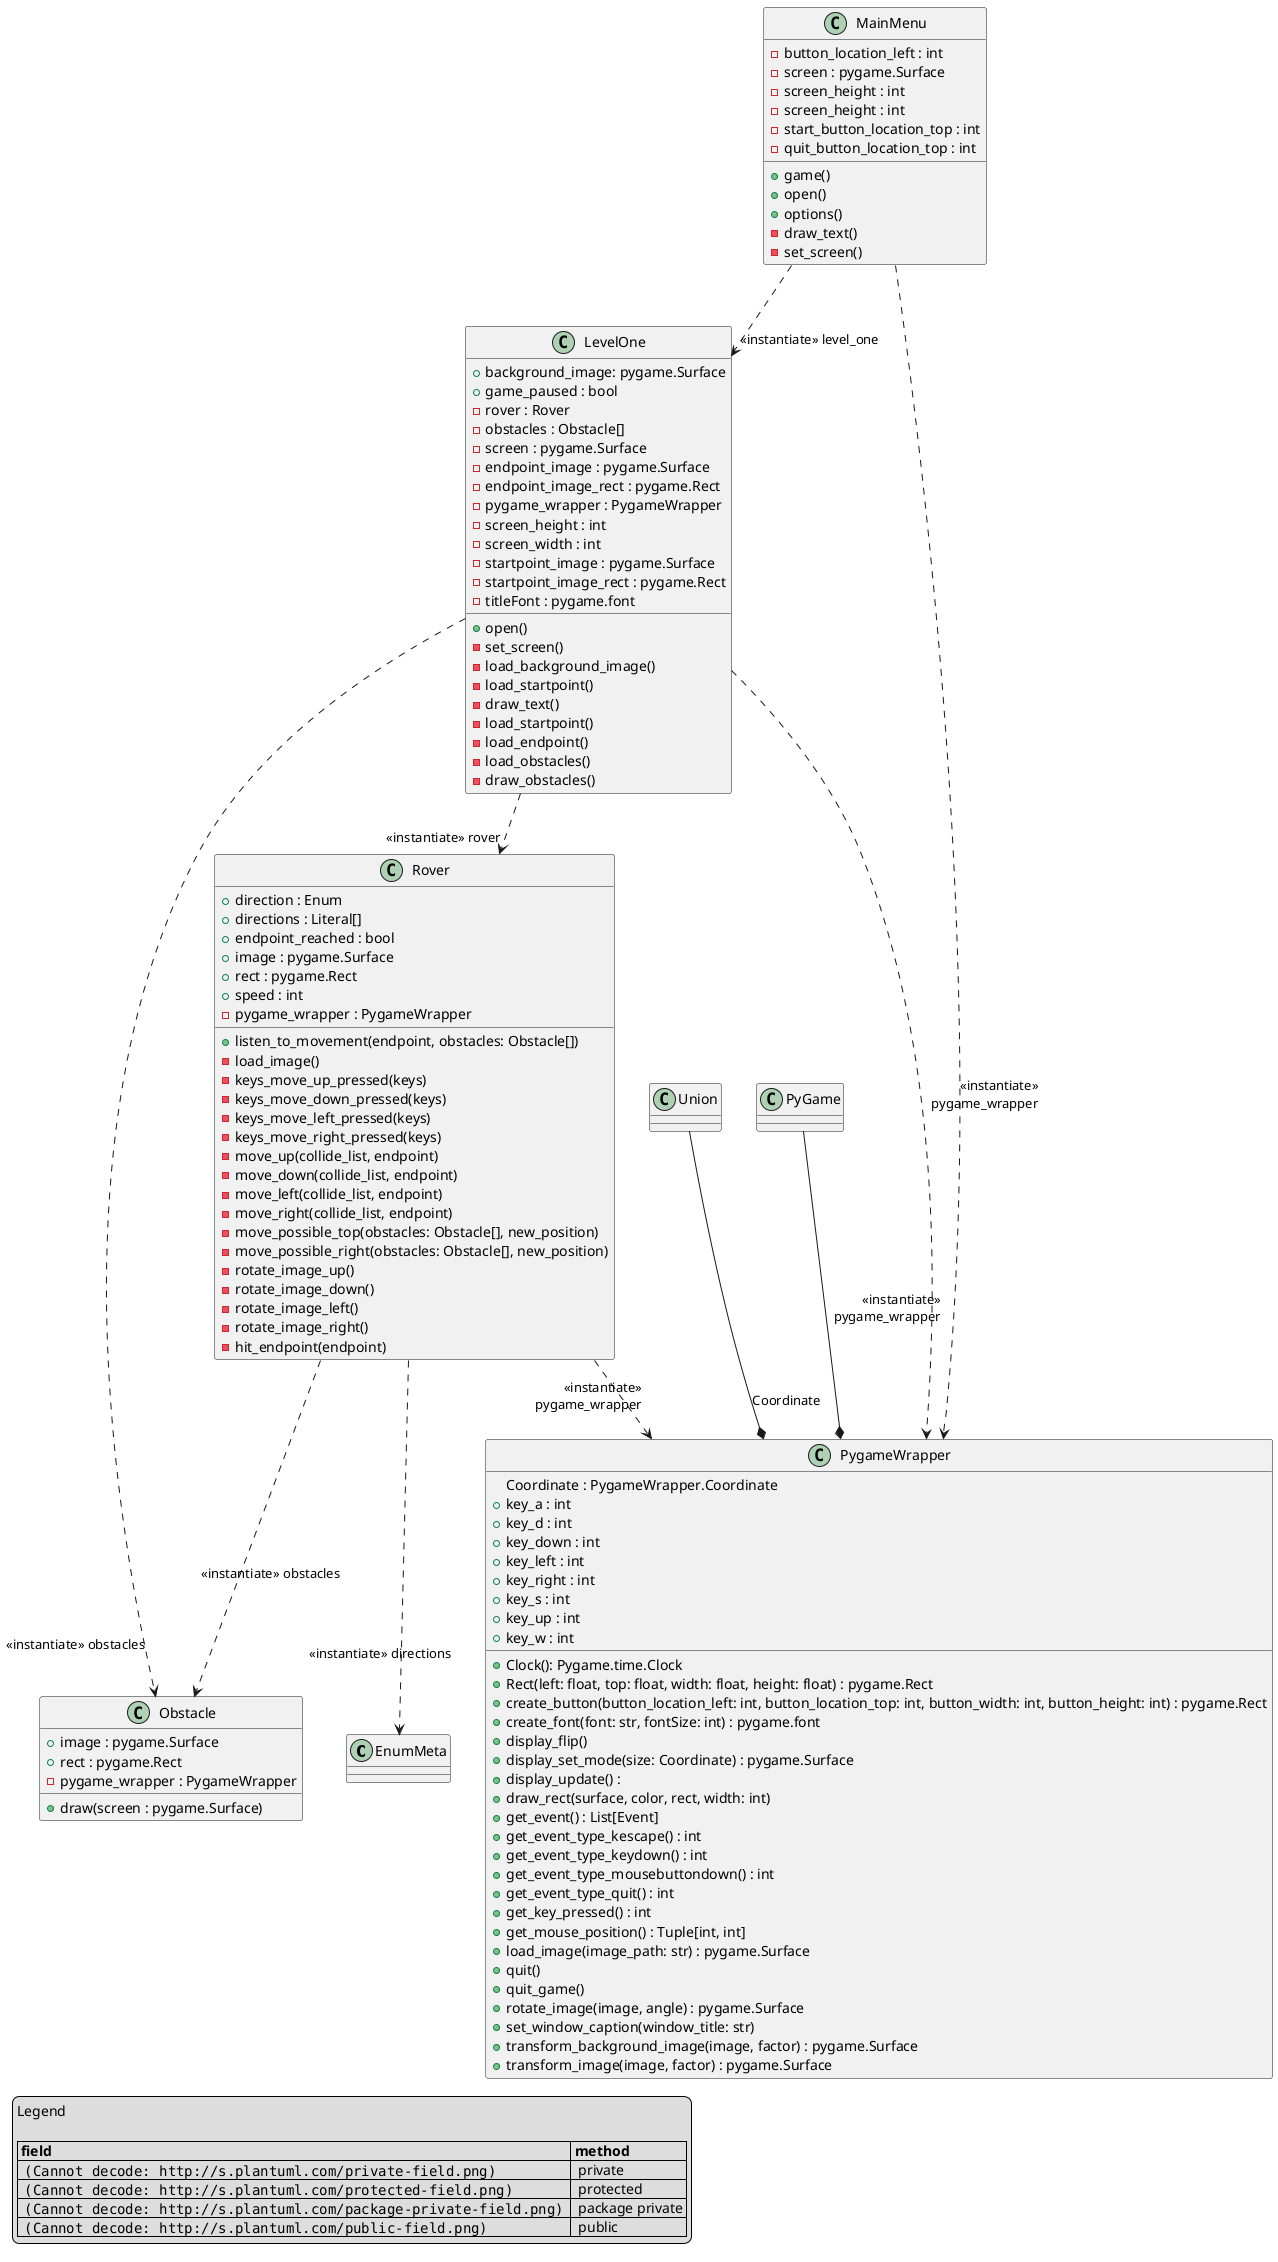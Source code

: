 @startuml classes
set namespaceSeparator none
class "EnumMeta" as .EnumMeta {
}
class "LevelOne" as spacerover.level_one.LevelOne {
  + background_image: pygame.Surface
  + game_paused : bool
  - rover : Rover
  - obstacles : Obstacle[]
  - screen : pygame.Surface
  - endpoint_image : pygame.Surface
  - endpoint_image_rect : pygame.Rect
  - pygame_wrapper : PygameWrapper
  - screen_height : int
  - screen_width : int
  - startpoint_image : pygame.Surface
  - startpoint_image_rect : pygame.Rect
  - titleFont : pygame.font
  + open()
  - set_screen()
  - load_background_image()
  - load_startpoint()
  - draw_text()
  - load_startpoint()
  - load_endpoint()
  - load_obstacles()
  - draw_obstacles()
}

class "MainMenu" as spacerover.main_menu.MainMenu {
  - button_location_left : int
  - screen : pygame.Surface
  - screen_height : int
  - screen_height : int
  - start_button_location_top : int
  - quit_button_location_top : int
  + game()
  + open()
  + options()
  - draw_text()
  - set_screen()
}

class "Obstacle" as spacerover.obstacle.Obstacle {
  + image : pygame.Surface
  + rect : pygame.Rect
  - pygame_wrapper : PygameWrapper
  + draw(screen : pygame.Surface)
}

class "PygameWrapper" as spacerover.pygame_wrapper.PygameWrapper {
  Coordinate : PygameWrapper.Coordinate
  + key_a : int
  + key_d : int
  + key_down : int
  + key_left : int
  + key_right : int
  + key_s : int
  + key_up : int
  + key_w : int
  + Clock(): Pygame.time.Clock
  + Rect(left: float, top: float, width: float, height: float) : pygame.Rect
  + create_button(button_location_left: int, button_location_top: int, button_width: int, button_height: int) : pygame.Rect
  + create_font(font: str, fontSize: int) : pygame.font
  + display_flip()
  + display_set_mode(size: Coordinate) : pygame.Surface
  + display_update() : 
  + draw_rect(surface, color, rect, width: int)
  + get_event() : List[Event]
  + get_event_type_kescape() : int
  + get_event_type_keydown() : int
  + get_event_type_mousebuttondown() : int
  + get_event_type_quit() : int
  + get_key_pressed() : int
  + get_mouse_position() : Tuple[int, int]
  + load_image(image_path: str) : pygame.Surface
  + quit()
  + quit_game()
  + rotate_image(image, angle) : pygame.Surface
  + set_window_caption(window_title: str)
  + transform_background_image(image, factor) : pygame.Surface
  + transform_image(image, factor) : pygame.Surface
}

class "Rover" as spacerover.rover.Rover {
  + direction : Enum
  + directions : Literal[]
  + endpoint_reached : bool
  + image : pygame.Surface
  + rect : pygame.Rect
  + speed : int
  - pygame_wrapper : PygameWrapper
  + listen_to_movement(endpoint, obstacles: Obstacle[])
  - load_image()
  - keys_move_up_pressed(keys)
  - keys_move_down_pressed(keys)
  - keys_move_left_pressed(keys)
  - keys_move_right_pressed(keys)
  - move_up(collide_list, endpoint)
  - move_down(collide_list, endpoint)
  - move_left(collide_list, endpoint)
  - move_right(collide_list, endpoint)
  - move_possible_top(obstacles: Obstacle[], new_position)
  - move_possible_right(obstacles: Obstacle[], new_position)
  - rotate_image_up()
  - rotate_image_down()
  - rotate_image_left()
  - rotate_image_right()
  - hit_endpoint(endpoint)
} 

class "Union" as .Union {
}

legend left
  Legend

  |= field  |= method |
  |  <img:http://s.plantuml.com/private-field.png>  |  private |
  |  <img:http://s.plantuml.com/protected-field.png>  |  protected |
  |  <img:http://s.plantuml.com/package-private-field.png>  |  package private |
  |  <img:http://s.plantuml.com/public-field.png> |  public |
endlegend

spacerover.main_menu.MainMenu ..> "<<instantiate>> level_one" spacerover.level_one.LevelOne
spacerover.main_menu.MainMenu ..> "<<instantiate>> \r pygame_wrapper \r\n\r\n\r\n" spacerover.pygame_wrapper.PygameWrapper

spacerover.level_one.LevelOne ..> "<<instantiate>> rover" spacerover.rover.Rover
spacerover.level_one.LevelOne ..> "<<instantiate>> \r pygame_wrapper \r\n\r\n\r\n\r\n\r\n\r\n\r\n\r\n\r\n" spacerover.pygame_wrapper.PygameWrapper
spacerover.level_one.LevelOne ..> "<<instantiate>> obstacles \r\n" spacerover.obstacle.Obstacle

spacerover.rover.Rover ..> "<<instantiate>> \r pygame_wrapper \n" spacerover.pygame_wrapper.PygameWrapper
spacerover.rover.Rover ..>  "<<instantiate>> directions  \r\n" .EnumMeta

spacerover.rover.Rover ..> "<<instantiate>> obstacles \r\n\r\n\r\n" spacerover.obstacle.Obstacle

PyGame --* spacerover.pygame_wrapper.PygameWrapper

.Union --* spacerover.pygame_wrapper.PygameWrapper : Coordinate
@enduml

